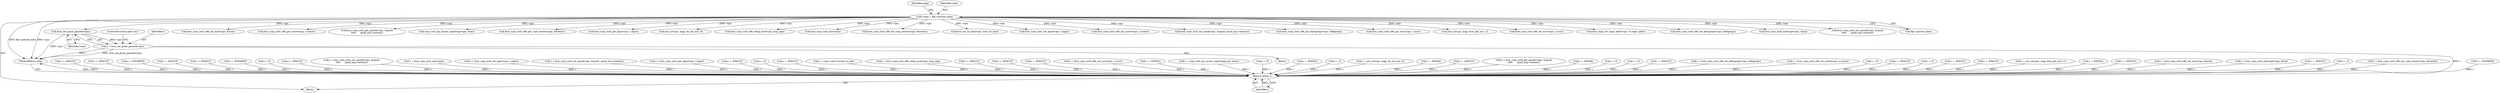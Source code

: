 digraph "0_linux_fda4e2e85589191b123d31cdc21fd33ee70f50fd_3@pointer" {
"1000780" [label="(Call,kvm_set_guest_paused(vcpu))"];
"1000106" [label="(Call,*vcpu = filp->private_data)"];
"1000778" [label="(Call,r = kvm_set_guest_paused(vcpu))"];
"1000793" [label="(Return,return r;)"];
"1000494" [label="(Call,kvm_vcpu_ioctl_x86_set_mce(vcpu, &mce))"];
"1000672" [label="(Call,r = -ENOMEM)"];
"1000232" [label="(Call,r = -EFAULT)"];
"1000614" [label="(Call,r = -EFAULT)"];
"1000609" [label="(Call,kvm_vcpu_ioctl_x86_get_xsave(vcpu, u.xsave))"];
"1000599" [label="(Call,r = -ENOMEM)"];
"1000384" [label="(Call,r = -EFAULT)"];
"1000113" [label="(Identifier,argp)"];
"1000104" [label="(Block,)"];
"1000687" [label="(Call,r = -EFAULT)"];
"1000149" [label="(Call,r = -ENOMEM)"];
"1000337" [label="(Call,kvm_vcpu_ioctl_get_cpuid2(vcpu, &cpuid,\n\t\t\t\t\t      cpuid_arg->entries))"];
"1000398" [label="(Call,vcpu_ioctl_tpr_access_reporting(vcpu, &tac))"];
"1000502" [label="(Call,kvm_vcpu_ioctl_x86_get_vcpu_events(vcpu, &events))"];
"1000182" [label="(Call,r = 0)"];
"1000782" [label="(ControlStructure,goto out;)"];
"1000506" [label="(Call,r = -EFAULT)"];
"1000306" [label="(Call,r = kvm_vcpu_ioctl_set_cpuid2(vcpu, &cpuid,\n\t\t\t\t\t      cpuid_arg->entries))"];
"1000253" [label="(Call,r = kvm_vcpu_ioctl_nmi(vcpu))"];
"1000221" [label="(Call,r = kvm_vcpu_ioctl_set_lapic(vcpu, u.lapic))"];
"1000277" [label="(Call,r = kvm_vcpu_ioctl_set_cpuid(vcpu, &cpuid, cpuid_arg->entries))"];
"1000794" [label="(Identifier,r)"];
"1000159" [label="(Call,r = kvm_vcpu_ioctl_get_lapic(vcpu, u.lapic))"];
"1000161" [label="(Call,kvm_vcpu_ioctl_get_lapic(vcpu, u.lapic))"];
"1000323" [label="(Call,r = -EFAULT)"];
"1000700" [label="(Call,r = 0)"];
"1000375" [label="(Call,msr_io(vcpu, argp, do_set_msr, 0))"];
"1000459" [label="(Call,r = -EFAULT)"];
"1000768" [label="(Call,r = vcpu->arch.virtual_tsc_khz)"];
"1000473" [label="(Call,kvm_vcpu_ioctl_x86_setup_mce(vcpu, mcg_cap))"];
"1000471" [label="(Call,r = kvm_vcpu_ioctl_x86_setup_mce(vcpu, mcg_cap))"];
"1000405" [label="(Call,r = -EFAULT)"];
"1000255" [label="(Call,kvm_vcpu_ioctl_nmi(vcpu))"];
"1000294" [label="(Call,r = -EFAULT)"];
"1000539" [label="(Call,kvm_vcpu_ioctl_x86_set_vcpu_events(vcpu, &events))"];
"1000265" [label="(Call,r = -EFAULT)"];
"1000727" [label="(Call,r = kvm_vcpu_ioctl_x86_set_xcrs(vcpu, u.xcrs))"];
"1000759" [label="(Call,kvm_set_tsc_khz(vcpu, user_tsc_khz))"];
"1000129" [label="(Call,r = -EINVAL)"];
"1000396" [label="(Call,r = vcpu_ioctl_tpr_access_reporting(vcpu, &tac))"];
"1000518" [label="(Call,r = 0)"];
"1000223" [label="(Call,kvm_vcpu_ioctl_set_lapic(vcpu, u.lapic))"];
"1000107" [label="(Identifier,vcpu)"];
"1000188" [label="(Call,r = -EINVAL)"];
"1000447" [label="(Call,r = 0)"];
"1000106" [label="(Call,*vcpu = filp->private_data)"];
"1000373" [label="(Call,r = msr_io(vcpu, argp, do_set_msr, 0))"];
"1000738" [label="(Call,r = -EINVAL)"];
"1000347" [label="(Call,r = -EFAULT)"];
"1000335" [label="(Call,r = kvm_vcpu_ioctl_get_cpuid2(vcpu, &cpuid,\n\t\t\t\t\t      cpuid_arg->entries))"];
"1000656" [label="(Call,kvm_vcpu_ioctl_x86_set_xsave(vcpu, u.xsave))"];
"1000424" [label="(Call,r = -EINVAL)"];
"1000279" [label="(Call,kvm_vcpu_ioctl_set_cpuid(vcpu, &cpuid, cpuid_arg->entries))"];
"1000547" [label="(Call,kvm_vcpu_ioctl_x86_get_debugregs(vcpu, &dbgregs))"];
"1000563" [label="(Call,r = 0)"];
"1000627" [label="(Call,r = 0)"];
"1000780" [label="(Call,kvm_set_guest_paused(vcpu))"];
"1000570" [label="(Call,r = -EFAULT)"];
"1000582" [label="(Call,r = kvm_vcpu_ioctl_x86_set_debugregs(vcpu, &dbgregs))"];
"1000654" [label="(Call,r = kvm_vcpu_ioctl_x86_set_xsave(vcpu, u.xsave))"];
"1000682" [label="(Call,kvm_vcpu_ioctl_x86_get_xcrs(vcpu, u.xcrs))"];
"1000777" [label="(Block,)"];
"1000793" [label="(Return,return r;)"];
"1000359" [label="(Call,r = 0)"];
"1000366" [label="(Call,msr_io(vcpu, argp, kvm_get_msr, 1))"];
"1000480" [label="(Call,r = -EFAULT)"];
"1000729" [label="(Call,kvm_vcpu_ioctl_x86_set_xcrs(vcpu, u.xcrs))"];
"1000417" [label="(Call,r = 0)"];
"1000450" [label="(Call,kvm_lapic_set_vapic_addr(vcpu, va.vapic_addr))"];
"1000169" [label="(Call,r = -EFAULT)"];
"1000525" [label="(Call,r = -EFAULT)"];
"1000364" [label="(Call,r = msr_io(vcpu, argp, kvm_get_msr, 1))"];
"1000781" [label="(Identifier,vcpu)"];
"1000784" [label="(Call,r = -EINVAL)"];
"1000778" [label="(Call,r = kvm_set_guest_paused(vcpu))"];
"1000435" [label="(Call,r = -EFAULT)"];
"1000779" [label="(Identifier,r)"];
"1000492" [label="(Call,r = kvm_vcpu_ioctl_x86_set_mce(vcpu, &mce))"];
"1000584" [label="(Call,kvm_vcpu_ioctl_x86_set_debugregs(vcpu, &dbgregs))"];
"1000246" [label="(Call,kvm_vcpu_ioctl_interrupt(vcpu, &irq))"];
"1000244" [label="(Call,r = kvm_vcpu_ioctl_interrupt(vcpu, &irq))"];
"1000551" [label="(Call,r = -EFAULT)"];
"1000762" [label="(Call,r = 0)"];
"1000795" [label="(MethodReturn,long)"];
"1000308" [label="(Call,kvm_vcpu_ioctl_set_cpuid2(vcpu, &cpuid,\n\t\t\t\t\t      cpuid_arg->entries))"];
"1000108" [label="(Call,filp->private_data)"];
"1000537" [label="(Call,r = kvm_vcpu_ioctl_x86_set_vcpu_events(vcpu, &events))"];
"1000780" -> "1000778"  [label="AST: "];
"1000780" -> "1000781"  [label="CFG: "];
"1000781" -> "1000780"  [label="AST: "];
"1000778" -> "1000780"  [label="CFG: "];
"1000780" -> "1000795"  [label="DDG: vcpu"];
"1000780" -> "1000778"  [label="DDG: vcpu"];
"1000106" -> "1000780"  [label="DDG: vcpu"];
"1000106" -> "1000104"  [label="AST: "];
"1000106" -> "1000108"  [label="CFG: "];
"1000107" -> "1000106"  [label="AST: "];
"1000108" -> "1000106"  [label="AST: "];
"1000113" -> "1000106"  [label="CFG: "];
"1000106" -> "1000795"  [label="DDG: filp->private_data"];
"1000106" -> "1000795"  [label="DDG: vcpu"];
"1000106" -> "1000161"  [label="DDG: vcpu"];
"1000106" -> "1000223"  [label="DDG: vcpu"];
"1000106" -> "1000246"  [label="DDG: vcpu"];
"1000106" -> "1000255"  [label="DDG: vcpu"];
"1000106" -> "1000279"  [label="DDG: vcpu"];
"1000106" -> "1000308"  [label="DDG: vcpu"];
"1000106" -> "1000337"  [label="DDG: vcpu"];
"1000106" -> "1000366"  [label="DDG: vcpu"];
"1000106" -> "1000375"  [label="DDG: vcpu"];
"1000106" -> "1000398"  [label="DDG: vcpu"];
"1000106" -> "1000450"  [label="DDG: vcpu"];
"1000106" -> "1000473"  [label="DDG: vcpu"];
"1000106" -> "1000494"  [label="DDG: vcpu"];
"1000106" -> "1000502"  [label="DDG: vcpu"];
"1000106" -> "1000539"  [label="DDG: vcpu"];
"1000106" -> "1000547"  [label="DDG: vcpu"];
"1000106" -> "1000584"  [label="DDG: vcpu"];
"1000106" -> "1000609"  [label="DDG: vcpu"];
"1000106" -> "1000656"  [label="DDG: vcpu"];
"1000106" -> "1000682"  [label="DDG: vcpu"];
"1000106" -> "1000729"  [label="DDG: vcpu"];
"1000106" -> "1000759"  [label="DDG: vcpu"];
"1000778" -> "1000777"  [label="AST: "];
"1000779" -> "1000778"  [label="AST: "];
"1000782" -> "1000778"  [label="CFG: "];
"1000778" -> "1000795"  [label="DDG: kvm_set_guest_paused(vcpu)"];
"1000778" -> "1000795"  [label="DDG: r"];
"1000778" -> "1000793"  [label="DDG: r"];
"1000793" -> "1000104"  [label="AST: "];
"1000793" -> "1000794"  [label="CFG: "];
"1000794" -> "1000793"  [label="AST: "];
"1000795" -> "1000793"  [label="CFG: "];
"1000793" -> "1000795"  [label="DDG: <RET>"];
"1000794" -> "1000793"  [label="DDG: r"];
"1000129" -> "1000793"  [label="DDG: r"];
"1000335" -> "1000793"  [label="DDG: r"];
"1000232" -> "1000793"  [label="DDG: r"];
"1000471" -> "1000793"  [label="DDG: r"];
"1000265" -> "1000793"  [label="DDG: r"];
"1000762" -> "1000793"  [label="DDG: r"];
"1000687" -> "1000793"  [label="DDG: r"];
"1000405" -> "1000793"  [label="DDG: r"];
"1000384" -> "1000793"  [label="DDG: r"];
"1000784" -> "1000793"  [label="DDG: r"];
"1000364" -> "1000793"  [label="DDG: r"];
"1000459" -> "1000793"  [label="DDG: r"];
"1000396" -> "1000793"  [label="DDG: r"];
"1000570" -> "1000793"  [label="DDG: r"];
"1000435" -> "1000793"  [label="DDG: r"];
"1000654" -> "1000793"  [label="DDG: r"];
"1000506" -> "1000793"  [label="DDG: r"];
"1000582" -> "1000793"  [label="DDG: r"];
"1000768" -> "1000793"  [label="DDG: r"];
"1000738" -> "1000793"  [label="DDG: r"];
"1000159" -> "1000793"  [label="DDG: r"];
"1000253" -> "1000793"  [label="DDG: r"];
"1000188" -> "1000793"  [label="DDG: r"];
"1000700" -> "1000793"  [label="DDG: r"];
"1000306" -> "1000793"  [label="DDG: r"];
"1000492" -> "1000793"  [label="DDG: r"];
"1000599" -> "1000793"  [label="DDG: r"];
"1000347" -> "1000793"  [label="DDG: r"];
"1000518" -> "1000793"  [label="DDG: r"];
"1000627" -> "1000793"  [label="DDG: r"];
"1000221" -> "1000793"  [label="DDG: r"];
"1000614" -> "1000793"  [label="DDG: r"];
"1000424" -> "1000793"  [label="DDG: r"];
"1000525" -> "1000793"  [label="DDG: r"];
"1000277" -> "1000793"  [label="DDG: r"];
"1000417" -> "1000793"  [label="DDG: r"];
"1000563" -> "1000793"  [label="DDG: r"];
"1000294" -> "1000793"  [label="DDG: r"];
"1000359" -> "1000793"  [label="DDG: r"];
"1000323" -> "1000793"  [label="DDG: r"];
"1000169" -> "1000793"  [label="DDG: r"];
"1000149" -> "1000793"  [label="DDG: r"];
"1000447" -> "1000793"  [label="DDG: r"];
"1000480" -> "1000793"  [label="DDG: r"];
"1000727" -> "1000793"  [label="DDG: r"];
"1000537" -> "1000793"  [label="DDG: r"];
"1000244" -> "1000793"  [label="DDG: r"];
"1000672" -> "1000793"  [label="DDG: r"];
"1000373" -> "1000793"  [label="DDG: r"];
"1000551" -> "1000793"  [label="DDG: r"];
"1000182" -> "1000793"  [label="DDG: r"];
}
